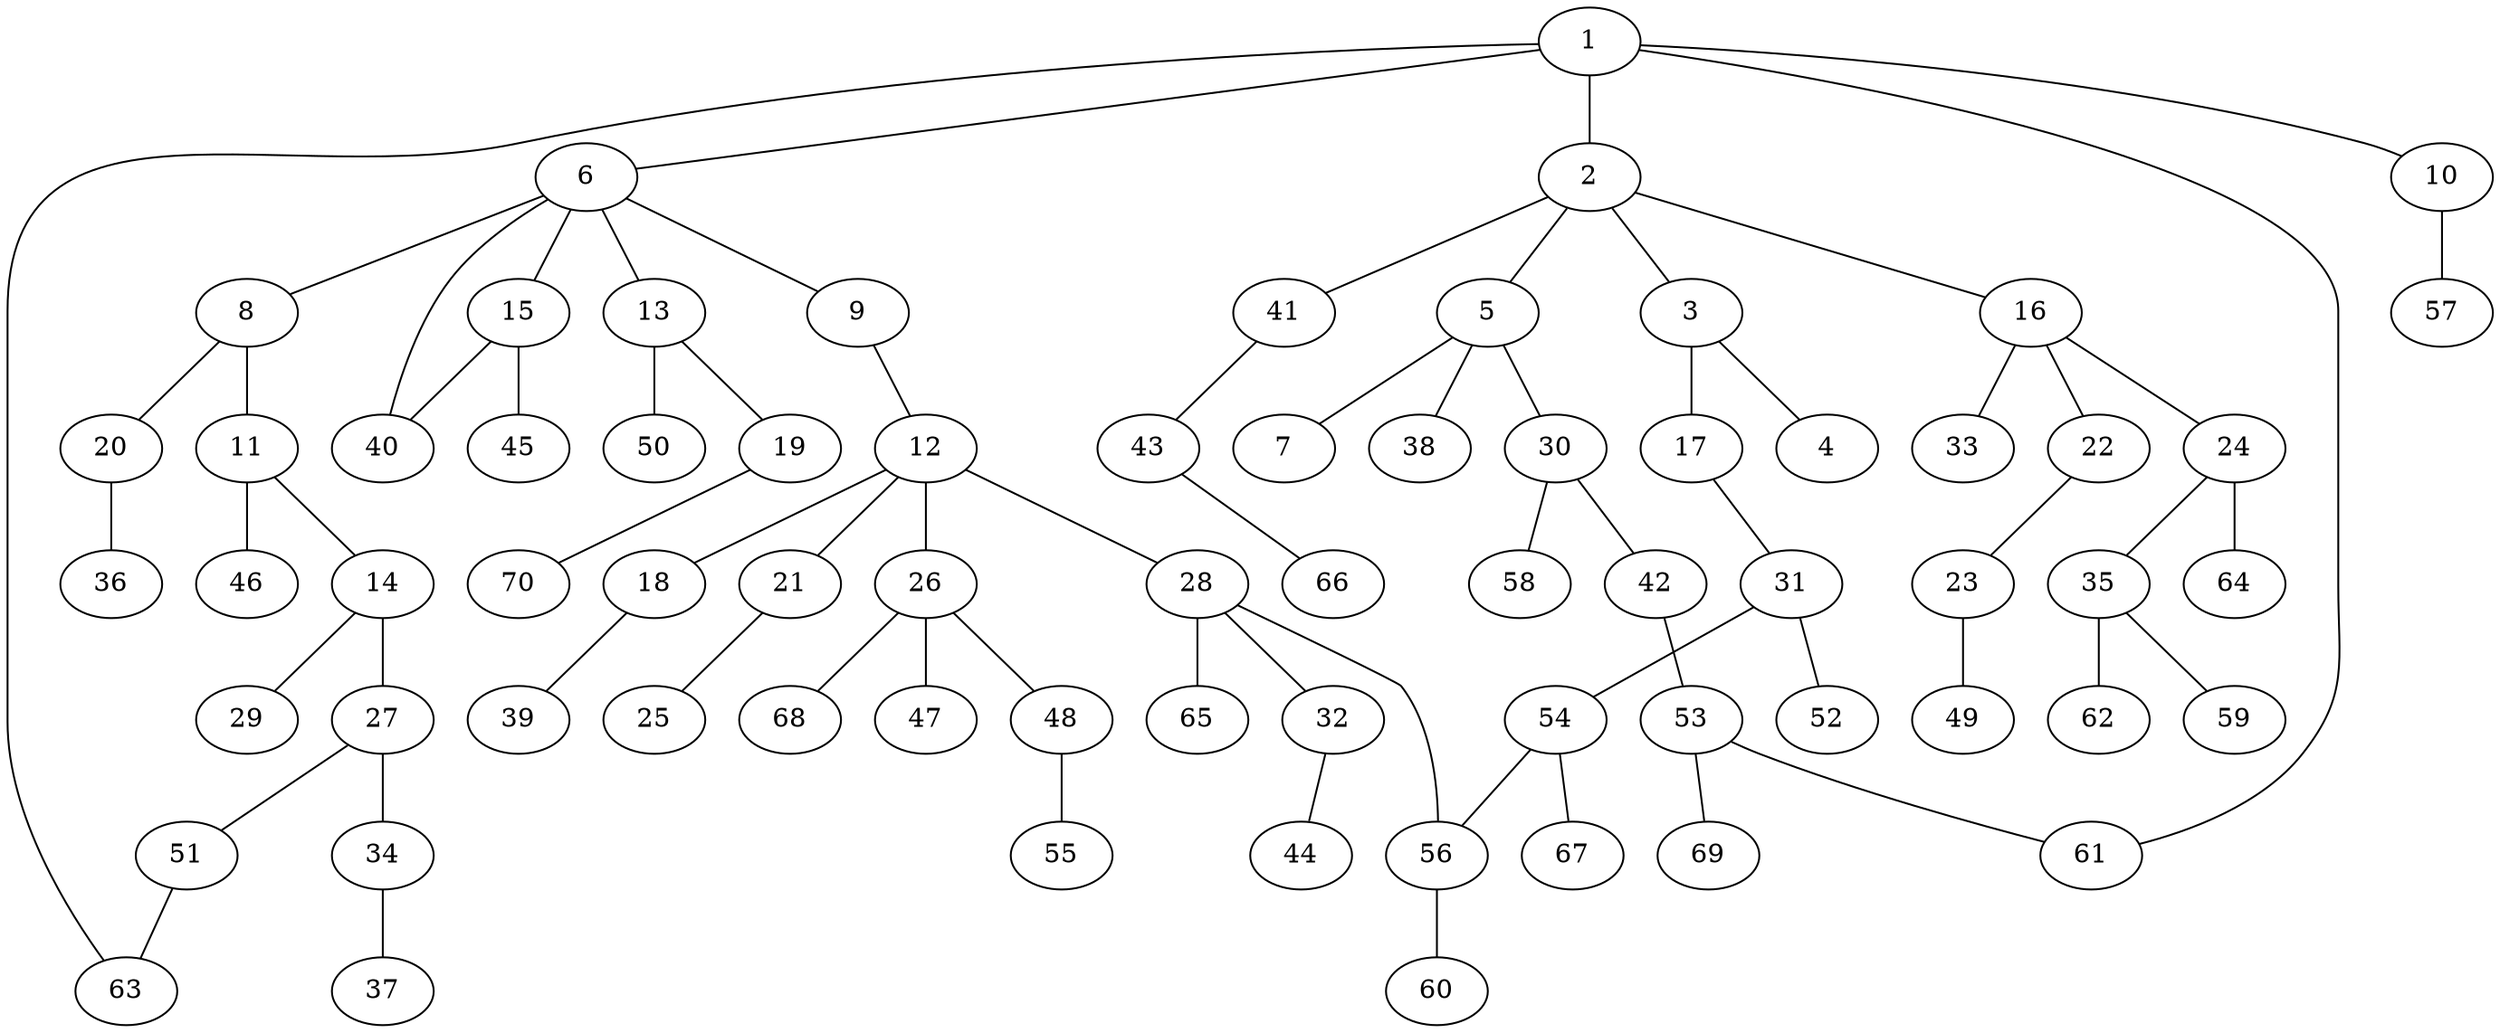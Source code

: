 graph graphname {1--2
1--6
1--10
1--61
1--63
2--3
2--5
2--16
2--41
3--4
3--17
5--7
5--30
5--38
6--8
6--9
6--13
6--15
6--40
8--11
8--20
9--12
10--57
11--14
11--46
12--18
12--21
12--26
12--28
13--19
13--50
14--27
14--29
15--40
15--45
16--22
16--24
16--33
17--31
18--39
19--70
20--36
21--25
22--23
23--49
24--35
24--64
26--47
26--48
26--68
27--34
27--51
28--32
28--56
28--65
30--42
30--58
31--52
31--54
32--44
34--37
35--59
35--62
41--43
42--53
43--66
48--55
51--63
53--61
53--69
54--56
54--67
56--60
}